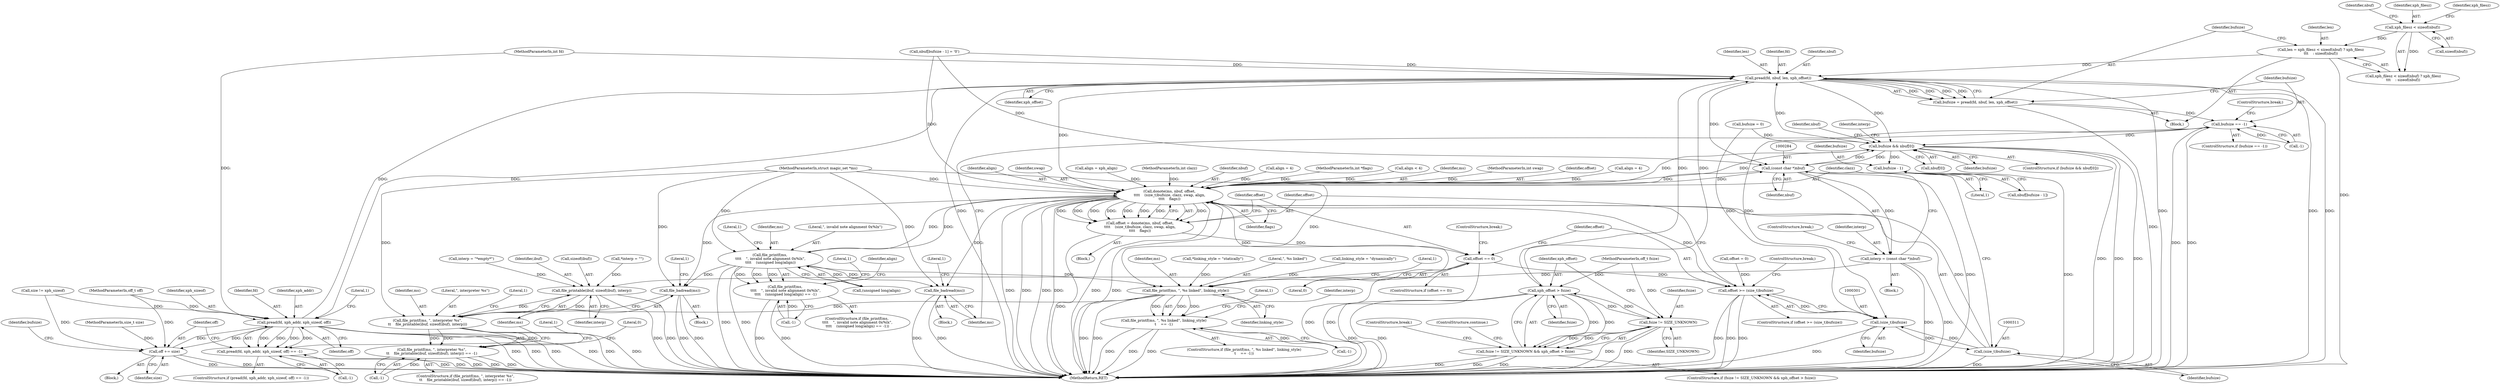 digraph "1_file_445c8fb0ebff85195be94cd9f7e1df89cade5c7f_0@API" {
"1000222" [label="(Call,len = xph_filesz < sizeof(nbuf) ? xph_filesz\n\t\t\t    : sizeof(nbuf))"];
"1000225" [label="(Call,xph_filesz < sizeof(nbuf))"];
"1000234" [label="(Call,pread(fd, nbuf, len, xph_offset))"];
"1000158" [label="(Call,pread(fd, xph_addr, xph_sizeof, off))"];
"1000157" [label="(Call,pread(fd, xph_addr, xph_sizeof, off) == -1)"];
"1000171" [label="(Call,off += size)"];
"1000232" [label="(Call,bufsize = pread(fd, nbuf, len, xph_offset))"];
"1000240" [label="(Call,bufsize == -1)"];
"1000268" [label="(Call,bufsize && nbuf[0])"];
"1000277" [label="(Call,bufsize - 1)"];
"1000283" [label="(Call,(const char *)nbuf)"];
"1000281" [label="(Call,interp = (const char *)nbuf)"];
"1000345" [label="(Call,file_printable(ibuf, sizeof(ibuf), interp))"];
"1000342" [label="(Call,file_printf(ms, \", interpreter %s\",\n\t\t    file_printable(ibuf, sizeof(ibuf), interp)))"];
"1000341" [label="(Call,file_printf(ms, \", interpreter %s\",\n\t\t    file_printable(ibuf, sizeof(ibuf), interp)) == -1)"];
"1000306" [label="(Call,donote(ms, nbuf, offset,\n\t\t\t\t    (size_t)bufsize, clazz, swap, align,\n\t\t\t\t    flags))"];
"1000166" [label="(Call,file_badread(ms))"];
"1000207" [label="(Call,file_printf(ms, \n\t\t\t\t    \", invalid note alignment 0x%lx\",\n\t\t\t\t    (unsigned long)align))"];
"1000206" [label="(Call,file_printf(ms, \n\t\t\t\t    \", invalid note alignment 0x%lx\",\n\t\t\t\t    (unsigned long)align) == -1)"];
"1000245" [label="(Call,file_badread(ms))"];
"1000327" [label="(Call,file_printf(ms, \", %s linked\", linking_style))"];
"1000326" [label="(Call,file_printf(ms, \", %s linked\", linking_style)\n\t    == -1)"];
"1000304" [label="(Call,offset = donote(ms, nbuf, offset,\n\t\t\t\t    (size_t)bufsize, clazz, swap, align,\n\t\t\t\t    flags))"];
"1000318" [label="(Call,offset == 0)"];
"1000298" [label="(Call,offset >= (size_t)bufsize)"];
"1000300" [label="(Call,(size_t)bufsize)"];
"1000310" [label="(Call,(size_t)bufsize)"];
"1000257" [label="(Call,xph_offset > fsize)"];
"1000254" [label="(Call,fsize != SIZE_UNKNOWN)"];
"1000253" [label="(Call,fsize != SIZE_UNKNOWN && xph_offset > fsize)"];
"1000281" [label="(Call,interp = (const char *)nbuf)"];
"1000321" [label="(ControlStructure,break;)"];
"1000222" [label="(Call,len = xph_filesz < sizeof(nbuf) ? xph_filesz\n\t\t\t    : sizeof(nbuf))"];
"1000273" [label="(Block,)"];
"1000312" [label="(Identifier,bufsize)"];
"1000240" [label="(Call,bufsize == -1)"];
"1000354" [label="(Literal,1)"];
"1000303" [label="(ControlStructure,break;)"];
"1000262" [label="(ControlStructure,break;)"];
"1000205" [label="(ControlStructure,if (file_printf(ms, \n\t\t\t\t    \", invalid note alignment 0x%lx\",\n\t\t\t\t    (unsigned long)align) == -1))"];
"1000219" [label="(Identifier,align)"];
"1000347" [label="(Call,sizeof(ibuf))"];
"1000310" [label="(Call,(size_t)bufsize)"];
"1000285" [label="(Identifier,nbuf)"];
"1000125" [label="(Call,*interp = \"\")"];
"1000235" [label="(Identifier,fd)"];
"1000109" [label="(MethodParameterIn,int swap)"];
"1000327" [label="(Call,file_printf(ms, \", %s linked\", linking_style))"];
"1000257" [label="(Call,xph_offset > fsize)"];
"1000302" [label="(Identifier,bufsize)"];
"1000231" [label="(Identifier,nbuf)"];
"1000110" [label="(MethodParameterIn,int fd)"];
"1000341" [label="(Call,file_printf(ms, \", interpreter %s\",\n\t\t    file_printable(ibuf, sizeof(ibuf), interp)) == -1)"];
"1000208" [label="(Identifier,ms)"];
"1000300" [label="(Call,(size_t)bufsize)"];
"1000270" [label="(Call,nbuf[0])"];
"1000309" [label="(Identifier,offset)"];
"1000166" [label="(Call,file_badread(ms))"];
"1000328" [label="(Identifier,ms)"];
"1000350" [label="(Call,-1)"];
"1000227" [label="(Call,sizeof(nbuf))"];
"1000287" [label="(Call,interp = \"*empty*\")"];
"1000172" [label="(Identifier,off)"];
"1000290" [label="(ControlStructure,break;)"];
"1000256" [label="(Identifier,SIZE_UNKNOWN)"];
"1000250" [label="(ControlStructure,break;)"];
"1000232" [label="(Call,bufsize = pread(fd, nbuf, len, xph_offset))"];
"1000356" [label="(Literal,0)"];
"1000304" [label="(Call,offset = donote(ms, nbuf, offset,\n\t\t\t\t    (size_t)bufsize, clazz, swap, align,\n\t\t\t\t    flags))"];
"1000314" [label="(Identifier,swap)"];
"1000258" [label="(Identifier,xph_offset)"];
"1000292" [label="(Call,offset = 0)"];
"1000282" [label="(Identifier,interp)"];
"1000269" [label="(Identifier,bufsize)"];
"1000241" [label="(Identifier,bufsize)"];
"1000239" [label="(ControlStructure,if (bufsize == -1))"];
"1000331" [label="(Call,-1)"];
"1000121" [label="(Call,*linking_style = \"statically\")"];
"1000255" [label="(Identifier,fsize)"];
"1000335" [label="(Literal,1)"];
"1000320" [label="(Literal,0)"];
"1000343" [label="(Identifier,ms)"];
"1000246" [label="(Identifier,ms)"];
"1000113" [label="(MethodParameterIn,size_t size)"];
"1000318" [label="(Call,offset == 0)"];
"1000316" [label="(Identifier,flags)"];
"1000223" [label="(Identifier,len)"];
"1000249" [label="(Literal,1)"];
"1000274" [label="(Call,nbuf[bufsize - 1] = '\0')"];
"1000162" [label="(Identifier,off)"];
"1000276" [label="(Identifier,nbuf)"];
"1000111" [label="(MethodParameterIn,off_t off)"];
"1000135" [label="(Call,size != xph_sizeof)"];
"1000217" [label="(Literal,1)"];
"1000108" [label="(MethodParameterIn,int clazz)"];
"1000165" [label="(Block,)"];
"1000277" [label="(Call,bufsize - 1)"];
"1000308" [label="(Identifier,nbuf)"];
"1000164" [label="(Literal,1)"];
"1000171" [label="(Call,off += size)"];
"1000267" [label="(ControlStructure,if (bufsize && nbuf[0]))"];
"1000163" [label="(Call,-1)"];
"1000342" [label="(Call,file_printf(ms, \", interpreter %s\",\n\t\t    file_printable(ibuf, sizeof(ibuf), interp)))"];
"1000288" [label="(Identifier,interp)"];
"1000317" [label="(ControlStructure,if (offset == 0))"];
"1000177" [label="(Call,align = 4)"];
"1000242" [label="(Call,-1)"];
"1000244" [label="(Block,)"];
"1000306" [label="(Call,donote(ms, nbuf, offset,\n\t\t\t\t    (size_t)bufsize, clazz, swap, align,\n\t\t\t\t    flags))"];
"1000233" [label="(Identifier,bufsize)"];
"1000238" [label="(Identifier,xph_offset)"];
"1000349" [label="(Identifier,interp)"];
"1000170" [label="(Literal,1)"];
"1000254" [label="(Call,fsize != SIZE_UNKNOWN)"];
"1000174" [label="(Call,bufsize = 0)"];
"1000158" [label="(Call,pread(fd, xph_addr, xph_sizeof, off))"];
"1000114" [label="(MethodParameterIn,off_t fsize)"];
"1000346" [label="(Identifier,ibuf)"];
"1000340" [label="(ControlStructure,if (file_printf(ms, \", interpreter %s\",\n\t\t    file_printable(ibuf, sizeof(ibuf), interp)) == -1))"];
"1000261" [label="(ControlStructure,continue;)"];
"1000329" [label="(Literal,\", %s linked\")"];
"1000298" [label="(Call,offset >= (size_t)bufsize)"];
"1000226" [label="(Identifier,xph_filesz)"];
"1000206" [label="(Call,file_printf(ms, \n\t\t\t\t    \", invalid note alignment 0x%lx\",\n\t\t\t\t    (unsigned long)align) == -1)"];
"1000115" [label="(MethodParameterIn,int *flags)"];
"1000330" [label="(Identifier,linking_style)"];
"1000299" [label="(Identifier,offset)"];
"1000283" [label="(Call,(const char *)nbuf)"];
"1000210" [label="(Call,(unsigned long)align)"];
"1000236" [label="(Identifier,nbuf)"];
"1000278" [label="(Identifier,bufsize)"];
"1000161" [label="(Identifier,xph_sizeof)"];
"1000253" [label="(Call,fsize != SIZE_UNKNOWN && xph_offset > fsize)"];
"1000305" [label="(Identifier,offset)"];
"1000201" [label="(Call,align < 4)"];
"1000268" [label="(Call,bufsize && nbuf[0])"];
"1000167" [label="(Identifier,ms)"];
"1000296" [label="(Block,)"];
"1000307" [label="(Identifier,ms)"];
"1000357" [label="(MethodReturn,RET)"];
"1000319" [label="(Identifier,offset)"];
"1000245" [label="(Call,file_badread(ms))"];
"1000313" [label="(Identifier,clazz)"];
"1000209" [label="(Literal,\", invalid note alignment 0x%lx\")"];
"1000157" [label="(Call,pread(fd, xph_addr, xph_sizeof, off) == -1)"];
"1000234" [label="(Call,pread(fd, nbuf, len, xph_offset))"];
"1000107" [label="(MethodParameterIn,struct magic_set *ms)"];
"1000155" [label="(Block,)"];
"1000326" [label="(Call,file_printf(ms, \", %s linked\", linking_style)\n\t    == -1)"];
"1000252" [label="(ControlStructure,if (fsize != SIZE_UNKNOWN && xph_offset > fsize))"];
"1000159" [label="(Identifier,fd)"];
"1000345" [label="(Call,file_printable(ibuf, sizeof(ibuf), interp))"];
"1000184" [label="(Call,linking_style = \"dynamically\")"];
"1000218" [label="(Call,align = 4)"];
"1000207" [label="(Call,file_printf(ms, \n\t\t\t\t    \", invalid note alignment 0x%lx\",\n\t\t\t\t    (unsigned long)align))"];
"1000214" [label="(Literal,1)"];
"1000344" [label="(Literal,\", interpreter %s\")"];
"1000315" [label="(Identifier,align)"];
"1000229" [label="(Identifier,xph_filesz)"];
"1000237" [label="(Identifier,len)"];
"1000196" [label="(Call,align = xph_align)"];
"1000225" [label="(Call,xph_filesz < sizeof(nbuf))"];
"1000275" [label="(Call,nbuf[bufsize - 1])"];
"1000173" [label="(Identifier,size)"];
"1000259" [label="(Identifier,fsize)"];
"1000182" [label="(Block,)"];
"1000325" [label="(ControlStructure,if (file_printf(ms, \", %s linked\", linking_style)\n\t    == -1))"];
"1000156" [label="(ControlStructure,if (pread(fd, xph_addr, xph_sizeof, off) == -1))"];
"1000224" [label="(Call,xph_filesz < sizeof(nbuf) ? xph_filesz\n\t\t\t    : sizeof(nbuf))"];
"1000279" [label="(Literal,1)"];
"1000332" [label="(Literal,1)"];
"1000297" [label="(ControlStructure,if (offset >= (size_t)bufsize))"];
"1000160" [label="(Identifier,xph_addr)"];
"1000175" [label="(Identifier,bufsize)"];
"1000338" [label="(Identifier,interp)"];
"1000213" [label="(Call,-1)"];
"1000351" [label="(Literal,1)"];
"1000222" -> "1000182"  [label="AST: "];
"1000222" -> "1000224"  [label="CFG: "];
"1000223" -> "1000222"  [label="AST: "];
"1000224" -> "1000222"  [label="AST: "];
"1000233" -> "1000222"  [label="CFG: "];
"1000222" -> "1000357"  [label="DDG: "];
"1000225" -> "1000222"  [label="DDG: "];
"1000222" -> "1000234"  [label="DDG: "];
"1000225" -> "1000224"  [label="AST: "];
"1000225" -> "1000227"  [label="CFG: "];
"1000226" -> "1000225"  [label="AST: "];
"1000227" -> "1000225"  [label="AST: "];
"1000229" -> "1000225"  [label="CFG: "];
"1000231" -> "1000225"  [label="CFG: "];
"1000225" -> "1000224"  [label="DDG: "];
"1000234" -> "1000232"  [label="AST: "];
"1000234" -> "1000238"  [label="CFG: "];
"1000235" -> "1000234"  [label="AST: "];
"1000236" -> "1000234"  [label="AST: "];
"1000237" -> "1000234"  [label="AST: "];
"1000238" -> "1000234"  [label="AST: "];
"1000232" -> "1000234"  [label="CFG: "];
"1000234" -> "1000357"  [label="DDG: "];
"1000234" -> "1000357"  [label="DDG: "];
"1000234" -> "1000357"  [label="DDG: "];
"1000234" -> "1000357"  [label="DDG: "];
"1000234" -> "1000158"  [label="DDG: "];
"1000234" -> "1000232"  [label="DDG: "];
"1000234" -> "1000232"  [label="DDG: "];
"1000234" -> "1000232"  [label="DDG: "];
"1000234" -> "1000232"  [label="DDG: "];
"1000158" -> "1000234"  [label="DDG: "];
"1000110" -> "1000234"  [label="DDG: "];
"1000274" -> "1000234"  [label="DDG: "];
"1000268" -> "1000234"  [label="DDG: "];
"1000257" -> "1000234"  [label="DDG: "];
"1000234" -> "1000257"  [label="DDG: "];
"1000234" -> "1000268"  [label="DDG: "];
"1000234" -> "1000283"  [label="DDG: "];
"1000234" -> "1000306"  [label="DDG: "];
"1000158" -> "1000157"  [label="AST: "];
"1000158" -> "1000162"  [label="CFG: "];
"1000159" -> "1000158"  [label="AST: "];
"1000160" -> "1000158"  [label="AST: "];
"1000161" -> "1000158"  [label="AST: "];
"1000162" -> "1000158"  [label="AST: "];
"1000164" -> "1000158"  [label="CFG: "];
"1000158" -> "1000357"  [label="DDG: "];
"1000158" -> "1000357"  [label="DDG: "];
"1000158" -> "1000357"  [label="DDG: "];
"1000158" -> "1000357"  [label="DDG: "];
"1000158" -> "1000157"  [label="DDG: "];
"1000158" -> "1000157"  [label="DDG: "];
"1000158" -> "1000157"  [label="DDG: "];
"1000158" -> "1000157"  [label="DDG: "];
"1000110" -> "1000158"  [label="DDG: "];
"1000135" -> "1000158"  [label="DDG: "];
"1000171" -> "1000158"  [label="DDG: "];
"1000111" -> "1000158"  [label="DDG: "];
"1000158" -> "1000171"  [label="DDG: "];
"1000157" -> "1000156"  [label="AST: "];
"1000157" -> "1000163"  [label="CFG: "];
"1000163" -> "1000157"  [label="AST: "];
"1000167" -> "1000157"  [label="CFG: "];
"1000172" -> "1000157"  [label="CFG: "];
"1000157" -> "1000357"  [label="DDG: "];
"1000157" -> "1000357"  [label="DDG: "];
"1000163" -> "1000157"  [label="DDG: "];
"1000171" -> "1000155"  [label="AST: "];
"1000171" -> "1000173"  [label="CFG: "];
"1000172" -> "1000171"  [label="AST: "];
"1000173" -> "1000171"  [label="AST: "];
"1000175" -> "1000171"  [label="CFG: "];
"1000171" -> "1000357"  [label="DDG: "];
"1000171" -> "1000357"  [label="DDG: "];
"1000135" -> "1000171"  [label="DDG: "];
"1000113" -> "1000171"  [label="DDG: "];
"1000111" -> "1000171"  [label="DDG: "];
"1000232" -> "1000182"  [label="AST: "];
"1000233" -> "1000232"  [label="AST: "];
"1000241" -> "1000232"  [label="CFG: "];
"1000232" -> "1000357"  [label="DDG: "];
"1000232" -> "1000240"  [label="DDG: "];
"1000240" -> "1000239"  [label="AST: "];
"1000240" -> "1000242"  [label="CFG: "];
"1000241" -> "1000240"  [label="AST: "];
"1000242" -> "1000240"  [label="AST: "];
"1000246" -> "1000240"  [label="CFG: "];
"1000250" -> "1000240"  [label="CFG: "];
"1000240" -> "1000357"  [label="DDG: "];
"1000240" -> "1000357"  [label="DDG: "];
"1000242" -> "1000240"  [label="DDG: "];
"1000240" -> "1000268"  [label="DDG: "];
"1000240" -> "1000300"  [label="DDG: "];
"1000268" -> "1000267"  [label="AST: "];
"1000268" -> "1000269"  [label="CFG: "];
"1000268" -> "1000270"  [label="CFG: "];
"1000269" -> "1000268"  [label="AST: "];
"1000270" -> "1000268"  [label="AST: "];
"1000276" -> "1000268"  [label="CFG: "];
"1000288" -> "1000268"  [label="CFG: "];
"1000268" -> "1000357"  [label="DDG: "];
"1000268" -> "1000357"  [label="DDG: "];
"1000268" -> "1000357"  [label="DDG: "];
"1000174" -> "1000268"  [label="DDG: "];
"1000283" -> "1000268"  [label="DDG: "];
"1000306" -> "1000268"  [label="DDG: "];
"1000268" -> "1000277"  [label="DDG: "];
"1000268" -> "1000283"  [label="DDG: "];
"1000268" -> "1000306"  [label="DDG: "];
"1000277" -> "1000275"  [label="AST: "];
"1000277" -> "1000279"  [label="CFG: "];
"1000278" -> "1000277"  [label="AST: "];
"1000279" -> "1000277"  [label="AST: "];
"1000275" -> "1000277"  [label="CFG: "];
"1000277" -> "1000357"  [label="DDG: "];
"1000283" -> "1000281"  [label="AST: "];
"1000283" -> "1000285"  [label="CFG: "];
"1000284" -> "1000283"  [label="AST: "];
"1000285" -> "1000283"  [label="AST: "];
"1000281" -> "1000283"  [label="CFG: "];
"1000283" -> "1000357"  [label="DDG: "];
"1000283" -> "1000281"  [label="DDG: "];
"1000306" -> "1000283"  [label="DDG: "];
"1000274" -> "1000283"  [label="DDG: "];
"1000283" -> "1000306"  [label="DDG: "];
"1000281" -> "1000273"  [label="AST: "];
"1000282" -> "1000281"  [label="AST: "];
"1000290" -> "1000281"  [label="CFG: "];
"1000281" -> "1000357"  [label="DDG: "];
"1000281" -> "1000357"  [label="DDG: "];
"1000281" -> "1000345"  [label="DDG: "];
"1000345" -> "1000342"  [label="AST: "];
"1000345" -> "1000349"  [label="CFG: "];
"1000346" -> "1000345"  [label="AST: "];
"1000347" -> "1000345"  [label="AST: "];
"1000349" -> "1000345"  [label="AST: "];
"1000342" -> "1000345"  [label="CFG: "];
"1000345" -> "1000357"  [label="DDG: "];
"1000345" -> "1000357"  [label="DDG: "];
"1000345" -> "1000342"  [label="DDG: "];
"1000345" -> "1000342"  [label="DDG: "];
"1000125" -> "1000345"  [label="DDG: "];
"1000287" -> "1000345"  [label="DDG: "];
"1000342" -> "1000341"  [label="AST: "];
"1000343" -> "1000342"  [label="AST: "];
"1000344" -> "1000342"  [label="AST: "];
"1000351" -> "1000342"  [label="CFG: "];
"1000342" -> "1000357"  [label="DDG: "];
"1000342" -> "1000357"  [label="DDG: "];
"1000342" -> "1000341"  [label="DDG: "];
"1000342" -> "1000341"  [label="DDG: "];
"1000342" -> "1000341"  [label="DDG: "];
"1000327" -> "1000342"  [label="DDG: "];
"1000107" -> "1000342"  [label="DDG: "];
"1000341" -> "1000340"  [label="AST: "];
"1000341" -> "1000350"  [label="CFG: "];
"1000350" -> "1000341"  [label="AST: "];
"1000354" -> "1000341"  [label="CFG: "];
"1000356" -> "1000341"  [label="CFG: "];
"1000341" -> "1000357"  [label="DDG: "];
"1000341" -> "1000357"  [label="DDG: "];
"1000341" -> "1000357"  [label="DDG: "];
"1000350" -> "1000341"  [label="DDG: "];
"1000306" -> "1000304"  [label="AST: "];
"1000306" -> "1000316"  [label="CFG: "];
"1000307" -> "1000306"  [label="AST: "];
"1000308" -> "1000306"  [label="AST: "];
"1000309" -> "1000306"  [label="AST: "];
"1000310" -> "1000306"  [label="AST: "];
"1000313" -> "1000306"  [label="AST: "];
"1000314" -> "1000306"  [label="AST: "];
"1000315" -> "1000306"  [label="AST: "];
"1000316" -> "1000306"  [label="AST: "];
"1000304" -> "1000306"  [label="CFG: "];
"1000306" -> "1000357"  [label="DDG: "];
"1000306" -> "1000357"  [label="DDG: "];
"1000306" -> "1000357"  [label="DDG: "];
"1000306" -> "1000357"  [label="DDG: "];
"1000306" -> "1000357"  [label="DDG: "];
"1000306" -> "1000357"  [label="DDG: "];
"1000306" -> "1000166"  [label="DDG: "];
"1000306" -> "1000207"  [label="DDG: "];
"1000306" -> "1000245"  [label="DDG: "];
"1000306" -> "1000304"  [label="DDG: "];
"1000306" -> "1000304"  [label="DDG: "];
"1000306" -> "1000304"  [label="DDG: "];
"1000306" -> "1000304"  [label="DDG: "];
"1000306" -> "1000304"  [label="DDG: "];
"1000306" -> "1000304"  [label="DDG: "];
"1000306" -> "1000304"  [label="DDG: "];
"1000306" -> "1000304"  [label="DDG: "];
"1000207" -> "1000306"  [label="DDG: "];
"1000107" -> "1000306"  [label="DDG: "];
"1000274" -> "1000306"  [label="DDG: "];
"1000298" -> "1000306"  [label="DDG: "];
"1000310" -> "1000306"  [label="DDG: "];
"1000108" -> "1000306"  [label="DDG: "];
"1000109" -> "1000306"  [label="DDG: "];
"1000177" -> "1000306"  [label="DDG: "];
"1000218" -> "1000306"  [label="DDG: "];
"1000196" -> "1000306"  [label="DDG: "];
"1000201" -> "1000306"  [label="DDG: "];
"1000115" -> "1000306"  [label="DDG: "];
"1000306" -> "1000327"  [label="DDG: "];
"1000166" -> "1000165"  [label="AST: "];
"1000166" -> "1000167"  [label="CFG: "];
"1000167" -> "1000166"  [label="AST: "];
"1000170" -> "1000166"  [label="CFG: "];
"1000166" -> "1000357"  [label="DDG: "];
"1000166" -> "1000357"  [label="DDG: "];
"1000207" -> "1000166"  [label="DDG: "];
"1000107" -> "1000166"  [label="DDG: "];
"1000207" -> "1000206"  [label="AST: "];
"1000207" -> "1000210"  [label="CFG: "];
"1000208" -> "1000207"  [label="AST: "];
"1000209" -> "1000207"  [label="AST: "];
"1000210" -> "1000207"  [label="AST: "];
"1000214" -> "1000207"  [label="CFG: "];
"1000207" -> "1000357"  [label="DDG: "];
"1000207" -> "1000357"  [label="DDG: "];
"1000207" -> "1000206"  [label="DDG: "];
"1000207" -> "1000206"  [label="DDG: "];
"1000207" -> "1000206"  [label="DDG: "];
"1000107" -> "1000207"  [label="DDG: "];
"1000210" -> "1000207"  [label="DDG: "];
"1000207" -> "1000245"  [label="DDG: "];
"1000207" -> "1000327"  [label="DDG: "];
"1000206" -> "1000205"  [label="AST: "];
"1000206" -> "1000213"  [label="CFG: "];
"1000213" -> "1000206"  [label="AST: "];
"1000217" -> "1000206"  [label="CFG: "];
"1000219" -> "1000206"  [label="CFG: "];
"1000206" -> "1000357"  [label="DDG: "];
"1000206" -> "1000357"  [label="DDG: "];
"1000213" -> "1000206"  [label="DDG: "];
"1000245" -> "1000244"  [label="AST: "];
"1000245" -> "1000246"  [label="CFG: "];
"1000246" -> "1000245"  [label="AST: "];
"1000249" -> "1000245"  [label="CFG: "];
"1000245" -> "1000357"  [label="DDG: "];
"1000245" -> "1000357"  [label="DDG: "];
"1000107" -> "1000245"  [label="DDG: "];
"1000327" -> "1000326"  [label="AST: "];
"1000327" -> "1000330"  [label="CFG: "];
"1000328" -> "1000327"  [label="AST: "];
"1000329" -> "1000327"  [label="AST: "];
"1000330" -> "1000327"  [label="AST: "];
"1000332" -> "1000327"  [label="CFG: "];
"1000327" -> "1000357"  [label="DDG: "];
"1000327" -> "1000357"  [label="DDG: "];
"1000327" -> "1000326"  [label="DDG: "];
"1000327" -> "1000326"  [label="DDG: "];
"1000327" -> "1000326"  [label="DDG: "];
"1000107" -> "1000327"  [label="DDG: "];
"1000184" -> "1000327"  [label="DDG: "];
"1000121" -> "1000327"  [label="DDG: "];
"1000326" -> "1000325"  [label="AST: "];
"1000326" -> "1000331"  [label="CFG: "];
"1000331" -> "1000326"  [label="AST: "];
"1000335" -> "1000326"  [label="CFG: "];
"1000338" -> "1000326"  [label="CFG: "];
"1000326" -> "1000357"  [label="DDG: "];
"1000326" -> "1000357"  [label="DDG: "];
"1000326" -> "1000357"  [label="DDG: "];
"1000331" -> "1000326"  [label="DDG: "];
"1000304" -> "1000296"  [label="AST: "];
"1000305" -> "1000304"  [label="AST: "];
"1000319" -> "1000304"  [label="CFG: "];
"1000304" -> "1000357"  [label="DDG: "];
"1000304" -> "1000318"  [label="DDG: "];
"1000318" -> "1000317"  [label="AST: "];
"1000318" -> "1000320"  [label="CFG: "];
"1000319" -> "1000318"  [label="AST: "];
"1000320" -> "1000318"  [label="AST: "];
"1000299" -> "1000318"  [label="CFG: "];
"1000321" -> "1000318"  [label="CFG: "];
"1000318" -> "1000357"  [label="DDG: "];
"1000318" -> "1000357"  [label="DDG: "];
"1000318" -> "1000298"  [label="DDG: "];
"1000298" -> "1000297"  [label="AST: "];
"1000298" -> "1000300"  [label="CFG: "];
"1000299" -> "1000298"  [label="AST: "];
"1000300" -> "1000298"  [label="AST: "];
"1000303" -> "1000298"  [label="CFG: "];
"1000305" -> "1000298"  [label="CFG: "];
"1000298" -> "1000357"  [label="DDG: "];
"1000298" -> "1000357"  [label="DDG: "];
"1000298" -> "1000357"  [label="DDG: "];
"1000292" -> "1000298"  [label="DDG: "];
"1000300" -> "1000298"  [label="DDG: "];
"1000300" -> "1000302"  [label="CFG: "];
"1000301" -> "1000300"  [label="AST: "];
"1000302" -> "1000300"  [label="AST: "];
"1000300" -> "1000357"  [label="DDG: "];
"1000310" -> "1000300"  [label="DDG: "];
"1000174" -> "1000300"  [label="DDG: "];
"1000300" -> "1000310"  [label="DDG: "];
"1000310" -> "1000312"  [label="CFG: "];
"1000311" -> "1000310"  [label="AST: "];
"1000312" -> "1000310"  [label="AST: "];
"1000313" -> "1000310"  [label="CFG: "];
"1000310" -> "1000357"  [label="DDG: "];
"1000257" -> "1000253"  [label="AST: "];
"1000257" -> "1000259"  [label="CFG: "];
"1000258" -> "1000257"  [label="AST: "];
"1000259" -> "1000257"  [label="AST: "];
"1000253" -> "1000257"  [label="CFG: "];
"1000257" -> "1000357"  [label="DDG: "];
"1000257" -> "1000357"  [label="DDG: "];
"1000257" -> "1000254"  [label="DDG: "];
"1000257" -> "1000253"  [label="DDG: "];
"1000257" -> "1000253"  [label="DDG: "];
"1000254" -> "1000257"  [label="DDG: "];
"1000114" -> "1000257"  [label="DDG: "];
"1000254" -> "1000253"  [label="AST: "];
"1000254" -> "1000256"  [label="CFG: "];
"1000255" -> "1000254"  [label="AST: "];
"1000256" -> "1000254"  [label="AST: "];
"1000258" -> "1000254"  [label="CFG: "];
"1000253" -> "1000254"  [label="CFG: "];
"1000254" -> "1000357"  [label="DDG: "];
"1000254" -> "1000357"  [label="DDG: "];
"1000254" -> "1000253"  [label="DDG: "];
"1000254" -> "1000253"  [label="DDG: "];
"1000114" -> "1000254"  [label="DDG: "];
"1000253" -> "1000252"  [label="AST: "];
"1000261" -> "1000253"  [label="CFG: "];
"1000262" -> "1000253"  [label="CFG: "];
"1000253" -> "1000357"  [label="DDG: "];
"1000253" -> "1000357"  [label="DDG: "];
"1000253" -> "1000357"  [label="DDG: "];
}
